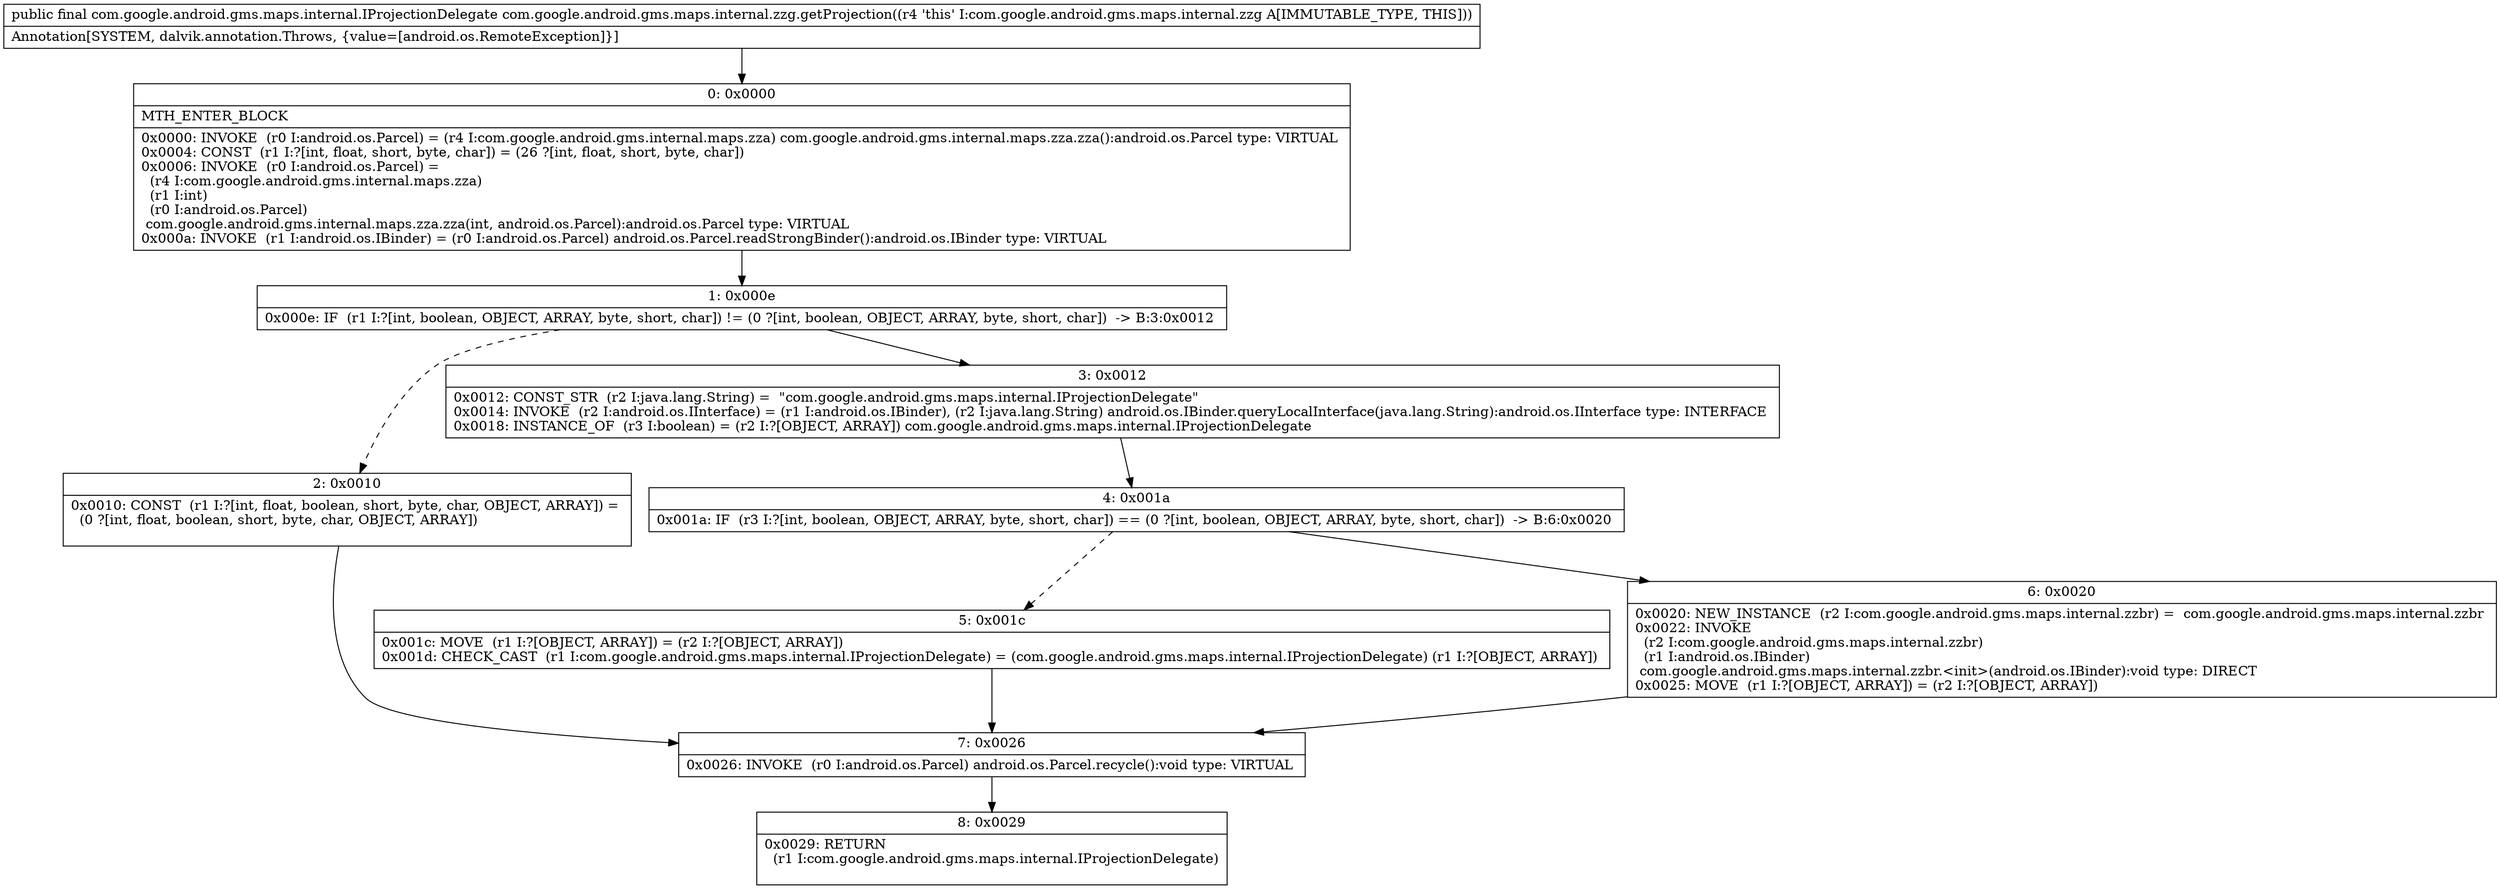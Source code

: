 digraph "CFG forcom.google.android.gms.maps.internal.zzg.getProjection()Lcom\/google\/android\/gms\/maps\/internal\/IProjectionDelegate;" {
Node_0 [shape=record,label="{0\:\ 0x0000|MTH_ENTER_BLOCK\l|0x0000: INVOKE  (r0 I:android.os.Parcel) = (r4 I:com.google.android.gms.internal.maps.zza) com.google.android.gms.internal.maps.zza.zza():android.os.Parcel type: VIRTUAL \l0x0004: CONST  (r1 I:?[int, float, short, byte, char]) = (26 ?[int, float, short, byte, char]) \l0x0006: INVOKE  (r0 I:android.os.Parcel) = \l  (r4 I:com.google.android.gms.internal.maps.zza)\l  (r1 I:int)\l  (r0 I:android.os.Parcel)\l com.google.android.gms.internal.maps.zza.zza(int, android.os.Parcel):android.os.Parcel type: VIRTUAL \l0x000a: INVOKE  (r1 I:android.os.IBinder) = (r0 I:android.os.Parcel) android.os.Parcel.readStrongBinder():android.os.IBinder type: VIRTUAL \l}"];
Node_1 [shape=record,label="{1\:\ 0x000e|0x000e: IF  (r1 I:?[int, boolean, OBJECT, ARRAY, byte, short, char]) != (0 ?[int, boolean, OBJECT, ARRAY, byte, short, char])  \-\> B:3:0x0012 \l}"];
Node_2 [shape=record,label="{2\:\ 0x0010|0x0010: CONST  (r1 I:?[int, float, boolean, short, byte, char, OBJECT, ARRAY]) = \l  (0 ?[int, float, boolean, short, byte, char, OBJECT, ARRAY])\l \l}"];
Node_3 [shape=record,label="{3\:\ 0x0012|0x0012: CONST_STR  (r2 I:java.lang.String) =  \"com.google.android.gms.maps.internal.IProjectionDelegate\" \l0x0014: INVOKE  (r2 I:android.os.IInterface) = (r1 I:android.os.IBinder), (r2 I:java.lang.String) android.os.IBinder.queryLocalInterface(java.lang.String):android.os.IInterface type: INTERFACE \l0x0018: INSTANCE_OF  (r3 I:boolean) = (r2 I:?[OBJECT, ARRAY]) com.google.android.gms.maps.internal.IProjectionDelegate \l}"];
Node_4 [shape=record,label="{4\:\ 0x001a|0x001a: IF  (r3 I:?[int, boolean, OBJECT, ARRAY, byte, short, char]) == (0 ?[int, boolean, OBJECT, ARRAY, byte, short, char])  \-\> B:6:0x0020 \l}"];
Node_5 [shape=record,label="{5\:\ 0x001c|0x001c: MOVE  (r1 I:?[OBJECT, ARRAY]) = (r2 I:?[OBJECT, ARRAY]) \l0x001d: CHECK_CAST  (r1 I:com.google.android.gms.maps.internal.IProjectionDelegate) = (com.google.android.gms.maps.internal.IProjectionDelegate) (r1 I:?[OBJECT, ARRAY]) \l}"];
Node_6 [shape=record,label="{6\:\ 0x0020|0x0020: NEW_INSTANCE  (r2 I:com.google.android.gms.maps.internal.zzbr) =  com.google.android.gms.maps.internal.zzbr \l0x0022: INVOKE  \l  (r2 I:com.google.android.gms.maps.internal.zzbr)\l  (r1 I:android.os.IBinder)\l com.google.android.gms.maps.internal.zzbr.\<init\>(android.os.IBinder):void type: DIRECT \l0x0025: MOVE  (r1 I:?[OBJECT, ARRAY]) = (r2 I:?[OBJECT, ARRAY]) \l}"];
Node_7 [shape=record,label="{7\:\ 0x0026|0x0026: INVOKE  (r0 I:android.os.Parcel) android.os.Parcel.recycle():void type: VIRTUAL \l}"];
Node_8 [shape=record,label="{8\:\ 0x0029|0x0029: RETURN  \l  (r1 I:com.google.android.gms.maps.internal.IProjectionDelegate)\l \l}"];
MethodNode[shape=record,label="{public final com.google.android.gms.maps.internal.IProjectionDelegate com.google.android.gms.maps.internal.zzg.getProjection((r4 'this' I:com.google.android.gms.maps.internal.zzg A[IMMUTABLE_TYPE, THIS]))  | Annotation[SYSTEM, dalvik.annotation.Throws, \{value=[android.os.RemoteException]\}]\l}"];
MethodNode -> Node_0;
Node_0 -> Node_1;
Node_1 -> Node_2[style=dashed];
Node_1 -> Node_3;
Node_2 -> Node_7;
Node_3 -> Node_4;
Node_4 -> Node_5[style=dashed];
Node_4 -> Node_6;
Node_5 -> Node_7;
Node_6 -> Node_7;
Node_7 -> Node_8;
}

